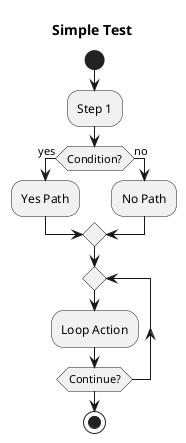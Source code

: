 @startuml
title Simple Test

start

:Step 1;

if (Condition?) then (yes)
  :Yes Path;
else (no)
  :No Path;
endif

repeat
  :Loop Action;
repeat while (Continue?)

stop

@enduml